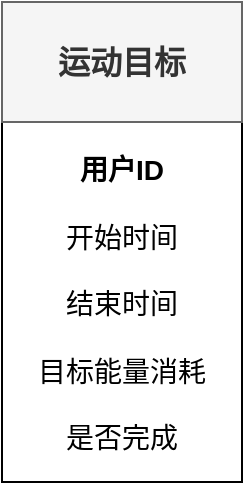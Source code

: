 <mxfile version="25.0.3">
  <diagram name="第 1 页" id="DLqvHYwZmMr60aGO4n3_">
    <mxGraphModel dx="343" dy="575" grid="1" gridSize="10" guides="1" tooltips="1" connect="1" arrows="1" fold="1" page="1" pageScale="1" pageWidth="827" pageHeight="1169" math="0" shadow="0">
      <root>
        <mxCell id="0" />
        <mxCell id="1" parent="0" />
        <mxCell id="PpRwgWKhV_486jcaYspu-1" value="用户ID&lt;div&gt;&lt;br&gt;&lt;div&gt;&lt;div&gt;&lt;span style=&quot;font-weight: 400;&quot;&gt;开始时间&lt;/span&gt;&lt;/div&gt;&lt;div&gt;&lt;span style=&quot;font-weight: normal;&quot;&gt;&lt;br&gt;&lt;/span&gt;&lt;/div&gt;&lt;div&gt;&lt;span style=&quot;font-weight: 400;&quot;&gt;结束时间&lt;/span&gt;&lt;/div&gt;&lt;div&gt;&lt;span style=&quot;font-weight: normal;&quot;&gt;&lt;br&gt;&lt;/span&gt;&lt;/div&gt;&lt;div&gt;&lt;span style=&quot;font-weight: 400;&quot;&gt;目标能量消耗&lt;/span&gt;&lt;/div&gt;&lt;/div&gt;&lt;/div&gt;&lt;div&gt;&lt;span style=&quot;font-weight: 400;&quot;&gt;&lt;br&gt;&lt;/span&gt;&lt;/div&gt;&lt;div&gt;&lt;span style=&quot;font-weight: 400;&quot;&gt;是否完成&lt;/span&gt;&lt;/div&gt;" style="rounded=0;whiteSpace=wrap;html=1;align=center;fontSize=14;fontStyle=1;spacing=2;spacingTop=1;spacingBottom=0;" vertex="1" parent="1">
          <mxGeometry x="70" y="320" width="120" height="180" as="geometry" />
        </mxCell>
        <mxCell id="PpRwgWKhV_486jcaYspu-2" value="运动目标" style="rounded=0;whiteSpace=wrap;html=1;fontSize=16;fillColor=#f5f5f5;fontColor=#333333;strokeColor=#666666;fontStyle=1" vertex="1" parent="1">
          <mxGeometry x="70" y="260" width="120" height="60" as="geometry" />
        </mxCell>
      </root>
    </mxGraphModel>
  </diagram>
</mxfile>
